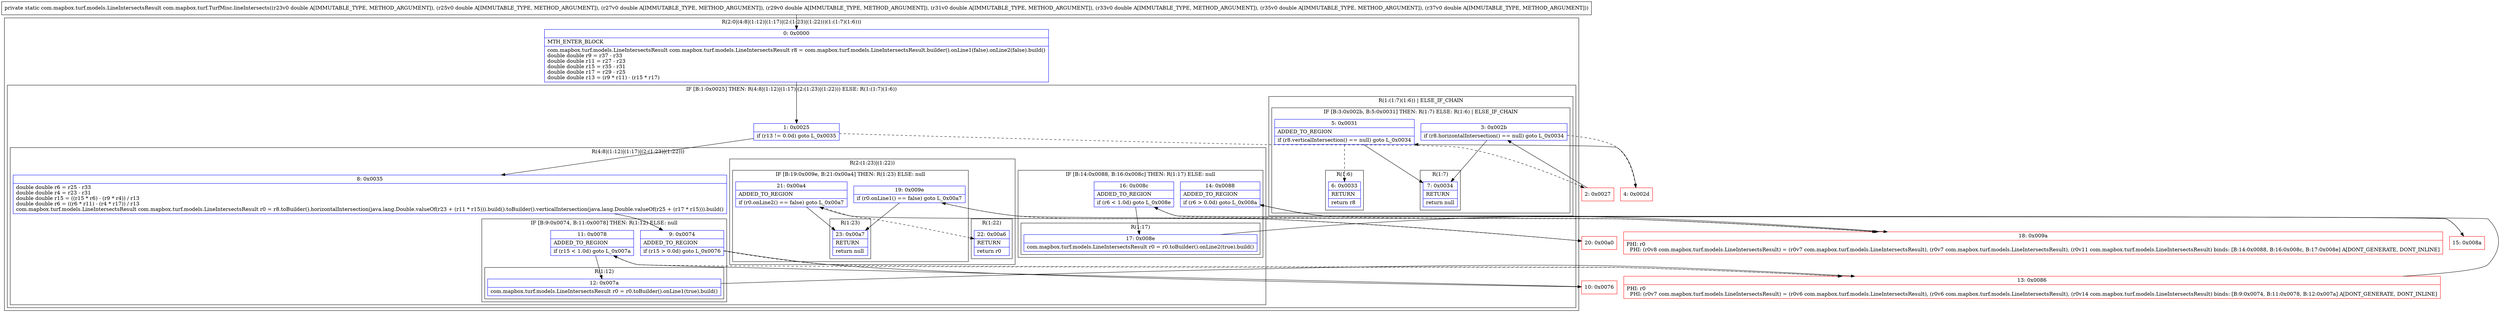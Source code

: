 digraph "CFG forcom.mapbox.turf.TurfMisc.lineIntersects(DDDDDDDD)Lcom\/mapbox\/turf\/models\/LineIntersectsResult;" {
subgraph cluster_Region_1156684460 {
label = "R(2:0|(4:8|(1:12)|(1:17)|(2:(1:23)|(1:22)))(1:(1:7)(1:6)))";
node [shape=record,color=blue];
Node_0 [shape=record,label="{0\:\ 0x0000|MTH_ENTER_BLOCK\l|com.mapbox.turf.models.LineIntersectsResult com.mapbox.turf.models.LineIntersectsResult r8 = com.mapbox.turf.models.LineIntersectsResult.builder().onLine1(false).onLine2(false).build()\ldouble double r9 = r37 \- r33\ldouble double r11 = r27 \- r23\ldouble double r15 = r35 \- r31\ldouble double r17 = r29 \- r25\ldouble double r13 = (r9 * r11) \- (r15 * r17)\l}"];
subgraph cluster_IfRegion_1123642610 {
label = "IF [B:1:0x0025] THEN: R(4:8|(1:12)|(1:17)|(2:(1:23)|(1:22))) ELSE: R(1:(1:7)(1:6))";
node [shape=record,color=blue];
Node_1 [shape=record,label="{1\:\ 0x0025|if (r13 != 0.0d) goto L_0x0035\l}"];
subgraph cluster_Region_822124960 {
label = "R(4:8|(1:12)|(1:17)|(2:(1:23)|(1:22)))";
node [shape=record,color=blue];
Node_8 [shape=record,label="{8\:\ 0x0035|double double r6 = r25 \- r33\ldouble double r4 = r23 \- r31\ldouble double r15 = ((r15 * r6) \- (r9 * r4)) \/ r13\ldouble double r6 = ((r6 * r11) \- (r4 * r17)) \/ r13\lcom.mapbox.turf.models.LineIntersectsResult com.mapbox.turf.models.LineIntersectsResult r0 = r8.toBuilder().horizontalIntersection(java.lang.Double.valueOf(r23 + (r11 * r15))).build().toBuilder().verticalIntersection(java.lang.Double.valueOf(r25 + (r17 * r15))).build()\l}"];
subgraph cluster_IfRegion_1992349868 {
label = "IF [B:9:0x0074, B:11:0x0078] THEN: R(1:12) ELSE: null";
node [shape=record,color=blue];
Node_9 [shape=record,label="{9\:\ 0x0074|ADDED_TO_REGION\l|if (r15 \> 0.0d) goto L_0x0076\l}"];
Node_11 [shape=record,label="{11\:\ 0x0078|ADDED_TO_REGION\l|if (r15 \< 1.0d) goto L_0x007a\l}"];
subgraph cluster_Region_1375640396 {
label = "R(1:12)";
node [shape=record,color=blue];
Node_12 [shape=record,label="{12\:\ 0x007a|com.mapbox.turf.models.LineIntersectsResult r0 = r0.toBuilder().onLine1(true).build()\l}"];
}
}
subgraph cluster_IfRegion_2135221442 {
label = "IF [B:14:0x0088, B:16:0x008c] THEN: R(1:17) ELSE: null";
node [shape=record,color=blue];
Node_14 [shape=record,label="{14\:\ 0x0088|ADDED_TO_REGION\l|if (r6 \> 0.0d) goto L_0x008a\l}"];
Node_16 [shape=record,label="{16\:\ 0x008c|ADDED_TO_REGION\l|if (r6 \< 1.0d) goto L_0x008e\l}"];
subgraph cluster_Region_1483338319 {
label = "R(1:17)";
node [shape=record,color=blue];
Node_17 [shape=record,label="{17\:\ 0x008e|com.mapbox.turf.models.LineIntersectsResult r0 = r0.toBuilder().onLine2(true).build()\l}"];
}
}
subgraph cluster_Region_2071613610 {
label = "R(2:(1:23)|(1:22))";
node [shape=record,color=blue];
subgraph cluster_IfRegion_554380391 {
label = "IF [B:19:0x009e, B:21:0x00a4] THEN: R(1:23) ELSE: null";
node [shape=record,color=blue];
Node_19 [shape=record,label="{19\:\ 0x009e|if (r0.onLine1() == false) goto L_0x00a7\l}"];
Node_21 [shape=record,label="{21\:\ 0x00a4|ADDED_TO_REGION\l|if (r0.onLine2() == false) goto L_0x00a7\l}"];
subgraph cluster_Region_188076877 {
label = "R(1:23)";
node [shape=record,color=blue];
Node_23 [shape=record,label="{23\:\ 0x00a7|RETURN\l|return null\l}"];
}
}
subgraph cluster_Region_2041687664 {
label = "R(1:22)";
node [shape=record,color=blue];
Node_22 [shape=record,label="{22\:\ 0x00a6|RETURN\l|return r0\l}"];
}
}
}
subgraph cluster_Region_1703061625 {
label = "R(1:(1:7)(1:6)) | ELSE_IF_CHAIN\l";
node [shape=record,color=blue];
subgraph cluster_IfRegion_582313753 {
label = "IF [B:3:0x002b, B:5:0x0031] THEN: R(1:7) ELSE: R(1:6) | ELSE_IF_CHAIN\l";
node [shape=record,color=blue];
Node_3 [shape=record,label="{3\:\ 0x002b|if (r8.horizontalIntersection() == null) goto L_0x0034\l}"];
Node_5 [shape=record,label="{5\:\ 0x0031|ADDED_TO_REGION\l|if (r8.verticalIntersection() == null) goto L_0x0034\l}"];
subgraph cluster_Region_119479452 {
label = "R(1:7)";
node [shape=record,color=blue];
Node_7 [shape=record,label="{7\:\ 0x0034|RETURN\l|return null\l}"];
}
subgraph cluster_Region_169194470 {
label = "R(1:6)";
node [shape=record,color=blue];
Node_6 [shape=record,label="{6\:\ 0x0033|RETURN\l|return r8\l}"];
}
}
}
}
}
Node_2 [shape=record,color=red,label="{2\:\ 0x0027}"];
Node_4 [shape=record,color=red,label="{4\:\ 0x002d}"];
Node_10 [shape=record,color=red,label="{10\:\ 0x0076}"];
Node_13 [shape=record,color=red,label="{13\:\ 0x0086|PHI: r0 \l  PHI: (r0v7 com.mapbox.turf.models.LineIntersectsResult) = (r0v6 com.mapbox.turf.models.LineIntersectsResult), (r0v6 com.mapbox.turf.models.LineIntersectsResult), (r0v14 com.mapbox.turf.models.LineIntersectsResult) binds: [B:9:0x0074, B:11:0x0078, B:12:0x007a] A[DONT_GENERATE, DONT_INLINE]\l}"];
Node_15 [shape=record,color=red,label="{15\:\ 0x008a}"];
Node_18 [shape=record,color=red,label="{18\:\ 0x009a|PHI: r0 \l  PHI: (r0v8 com.mapbox.turf.models.LineIntersectsResult) = (r0v7 com.mapbox.turf.models.LineIntersectsResult), (r0v7 com.mapbox.turf.models.LineIntersectsResult), (r0v11 com.mapbox.turf.models.LineIntersectsResult) binds: [B:14:0x0088, B:16:0x008c, B:17:0x008e] A[DONT_GENERATE, DONT_INLINE]\l}"];
Node_20 [shape=record,color=red,label="{20\:\ 0x00a0}"];
MethodNode[shape=record,label="{private static com.mapbox.turf.models.LineIntersectsResult com.mapbox.turf.TurfMisc.lineIntersects((r23v0 double A[IMMUTABLE_TYPE, METHOD_ARGUMENT]), (r25v0 double A[IMMUTABLE_TYPE, METHOD_ARGUMENT]), (r27v0 double A[IMMUTABLE_TYPE, METHOD_ARGUMENT]), (r29v0 double A[IMMUTABLE_TYPE, METHOD_ARGUMENT]), (r31v0 double A[IMMUTABLE_TYPE, METHOD_ARGUMENT]), (r33v0 double A[IMMUTABLE_TYPE, METHOD_ARGUMENT]), (r35v0 double A[IMMUTABLE_TYPE, METHOD_ARGUMENT]), (r37v0 double A[IMMUTABLE_TYPE, METHOD_ARGUMENT])) }"];
MethodNode -> Node_0;
Node_0 -> Node_1;
Node_1 -> Node_2[style=dashed];
Node_1 -> Node_8;
Node_8 -> Node_9;
Node_9 -> Node_10;
Node_9 -> Node_13[style=dashed];
Node_11 -> Node_12;
Node_11 -> Node_13[style=dashed];
Node_12 -> Node_13;
Node_14 -> Node_15;
Node_14 -> Node_18[style=dashed];
Node_16 -> Node_17;
Node_16 -> Node_18[style=dashed];
Node_17 -> Node_18;
Node_19 -> Node_20[style=dashed];
Node_19 -> Node_23;
Node_21 -> Node_22[style=dashed];
Node_21 -> Node_23;
Node_3 -> Node_4[style=dashed];
Node_3 -> Node_7;
Node_5 -> Node_6[style=dashed];
Node_5 -> Node_7;
Node_2 -> Node_3;
Node_4 -> Node_5;
Node_10 -> Node_11;
Node_13 -> Node_14;
Node_15 -> Node_16;
Node_18 -> Node_19;
Node_20 -> Node_21;
}

